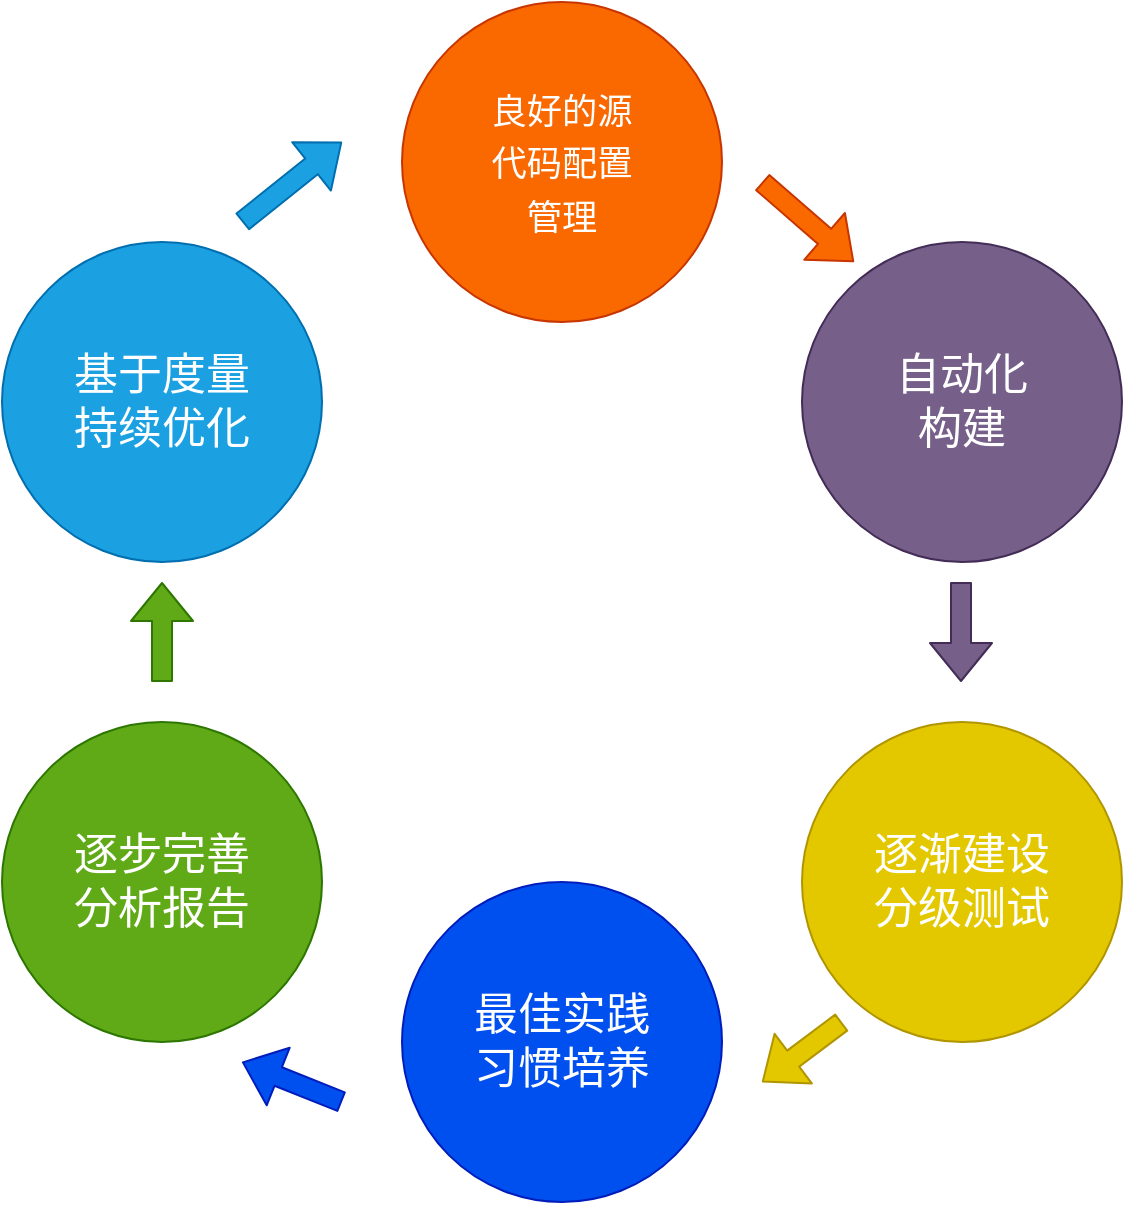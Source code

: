 <mxfile version="14.2.9" type="github">
  <diagram name="Page-1" id="dd472eb7-4b8b-5cd9-a60b-b15522922e76">
    <mxGraphModel dx="1038" dy="556" grid="1" gridSize="10" guides="1" tooltips="1" connect="1" arrows="1" fold="1" page="1" pageScale="1" pageWidth="1100" pageHeight="850" background="#ffffff" math="0" shadow="0">
      <root>
        <mxCell id="0" />
        <mxCell id="1" parent="0" />
        <mxCell id="45236fa5f4b8e91a-1" value="&lt;font face=&quot;HannotateSC-W5&quot;&gt;&lt;span style=&quot;font-size: 17.645px&quot;&gt;良好的源&lt;br&gt;代码配置&lt;br&gt;管理&lt;/span&gt;&lt;/font&gt;" style="ellipse;whiteSpace=wrap;html=1;rounded=0;shadow=0;dashed=0;comic=0;fontFamily=Verdana;fontSize=22;fontColor=#ffffff;fillColor=#fa6800;strokeColor=#C73500;" parent="1" vertex="1">
          <mxGeometry x="400" y="120" width="160" height="160" as="geometry" />
        </mxCell>
        <mxCell id="45236fa5f4b8e91a-2" value="最佳实践&lt;br&gt;习惯培养" style="ellipse;whiteSpace=wrap;html=1;rounded=0;shadow=0;dashed=0;comic=0;fontFamily=Verdana;fontSize=22;fontColor=#ffffff;fillColor=#0050ef;strokeColor=#001DBC;" parent="1" vertex="1">
          <mxGeometry x="400" y="560" width="160" height="160" as="geometry" />
        </mxCell>
        <mxCell id="45236fa5f4b8e91a-3" value="逐渐建设&lt;br&gt;分级测试" style="ellipse;whiteSpace=wrap;html=1;rounded=0;shadow=0;dashed=0;comic=0;fontFamily=Verdana;fontSize=22;fontColor=#ffffff;fillColor=#e3c800;strokeColor=#B09500;" parent="1" vertex="1">
          <mxGeometry x="600" y="480" width="160" height="160" as="geometry" />
        </mxCell>
        <mxCell id="45236fa5f4b8e91a-6" value="自动化&lt;br&gt;构建" style="ellipse;whiteSpace=wrap;html=1;rounded=0;shadow=0;dashed=0;comic=0;fontFamily=Verdana;fontSize=22;fontColor=#ffffff;fillColor=#76608a;strokeColor=#432D57;" parent="1" vertex="1">
          <mxGeometry x="600" y="240" width="160" height="160" as="geometry" />
        </mxCell>
        <mxCell id="45236fa5f4b8e91a-7" value="逐步完善&lt;br&gt;分析报告" style="ellipse;whiteSpace=wrap;html=1;rounded=0;shadow=0;dashed=0;comic=0;fontFamily=Verdana;fontSize=22;fontColor=#ffffff;fillColor=#60a917;strokeColor=#2D7600;" parent="1" vertex="1">
          <mxGeometry x="200" y="480" width="160" height="160" as="geometry" />
        </mxCell>
        <mxCell id="45236fa5f4b8e91a-8" value="基于度量&lt;br&gt;持续优化" style="ellipse;whiteSpace=wrap;html=1;rounded=0;shadow=0;dashed=0;comic=0;fontFamily=Verdana;fontSize=22;fontColor=#ffffff;fillColor=#1ba1e2;strokeColor=#006EAF;" parent="1" vertex="1">
          <mxGeometry x="200" y="240" width="160" height="160" as="geometry" />
        </mxCell>
        <mxCell id="K4qJ75RjD1n0hlRqjhvS-1" value="" style="shape=flexArrow;endArrow=classic;html=1;fillColor=#fa6800;strokeColor=#C73500;" edge="1" parent="1">
          <mxGeometry width="50" height="50" relative="1" as="geometry">
            <mxPoint x="580" y="210" as="sourcePoint" />
            <mxPoint x="626" y="250" as="targetPoint" />
          </mxGeometry>
        </mxCell>
        <mxCell id="K4qJ75RjD1n0hlRqjhvS-2" value="" style="shape=flexArrow;endArrow=classic;html=1;fillColor=#76608a;strokeColor=#432D57;" edge="1" parent="1">
          <mxGeometry width="50" height="50" relative="1" as="geometry">
            <mxPoint x="679.5" y="410" as="sourcePoint" />
            <mxPoint x="679.5" y="460" as="targetPoint" />
          </mxGeometry>
        </mxCell>
        <mxCell id="K4qJ75RjD1n0hlRqjhvS-3" value="" style="shape=flexArrow;endArrow=classic;html=1;fillColor=#e3c800;strokeColor=#B09500;" edge="1" parent="1">
          <mxGeometry width="50" height="50" relative="1" as="geometry">
            <mxPoint x="620" y="630" as="sourcePoint" />
            <mxPoint x="580" y="660" as="targetPoint" />
          </mxGeometry>
        </mxCell>
        <mxCell id="K4qJ75RjD1n0hlRqjhvS-4" value="" style="shape=flexArrow;endArrow=classic;html=1;fillColor=#60a917;strokeColor=#2D7600;" edge="1" parent="1">
          <mxGeometry width="50" height="50" relative="1" as="geometry">
            <mxPoint x="280" y="460" as="sourcePoint" />
            <mxPoint x="280" y="410" as="targetPoint" />
          </mxGeometry>
        </mxCell>
        <mxCell id="K4qJ75RjD1n0hlRqjhvS-5" value="" style="shape=flexArrow;endArrow=classic;html=1;fillColor=#0050ef;strokeColor=#001DBC;" edge="1" parent="1">
          <mxGeometry width="50" height="50" relative="1" as="geometry">
            <mxPoint x="370" y="670" as="sourcePoint" />
            <mxPoint x="320" y="650" as="targetPoint" />
          </mxGeometry>
        </mxCell>
        <mxCell id="K4qJ75RjD1n0hlRqjhvS-6" value="" style="shape=flexArrow;endArrow=classic;html=1;fillColor=#1ba1e2;strokeColor=#006EAF;" edge="1" parent="1">
          <mxGeometry width="50" height="50" relative="1" as="geometry">
            <mxPoint x="320" y="230" as="sourcePoint" />
            <mxPoint x="370" y="190" as="targetPoint" />
          </mxGeometry>
        </mxCell>
      </root>
    </mxGraphModel>
  </diagram>
</mxfile>
